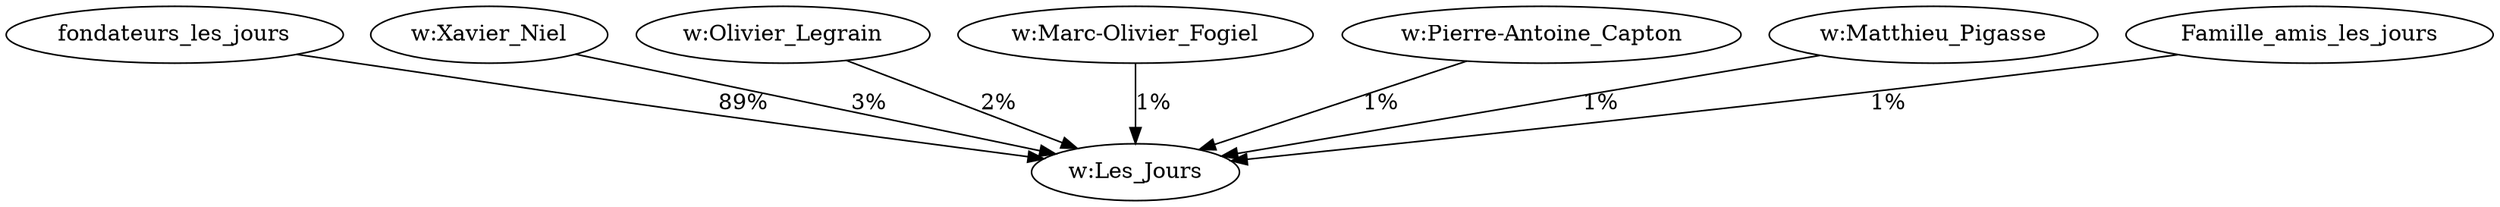 digraph G {
  "fondateurs_les_jours" -> "w:Les_Jours" [label="89%"];
  "w:Xavier_Niel" -> "w:Les_Jours" [label="3%"];
  "w:Olivier_Legrain" -> "w:Les_Jours" [label="2%"];
  "w:Marc-Olivier_Fogiel" -> "w:Les_Jours" [label="1%"];
  "w:Pierre-Antoine_Capton" -> "w:Les_Jours" [label="1%"];
  "w:Matthieu_Pigasse" -> "w:Les_Jours" [label="1%"];
  "Famille_amis_les_jours" -> "w:Les_Jours" [label="1%"];
}